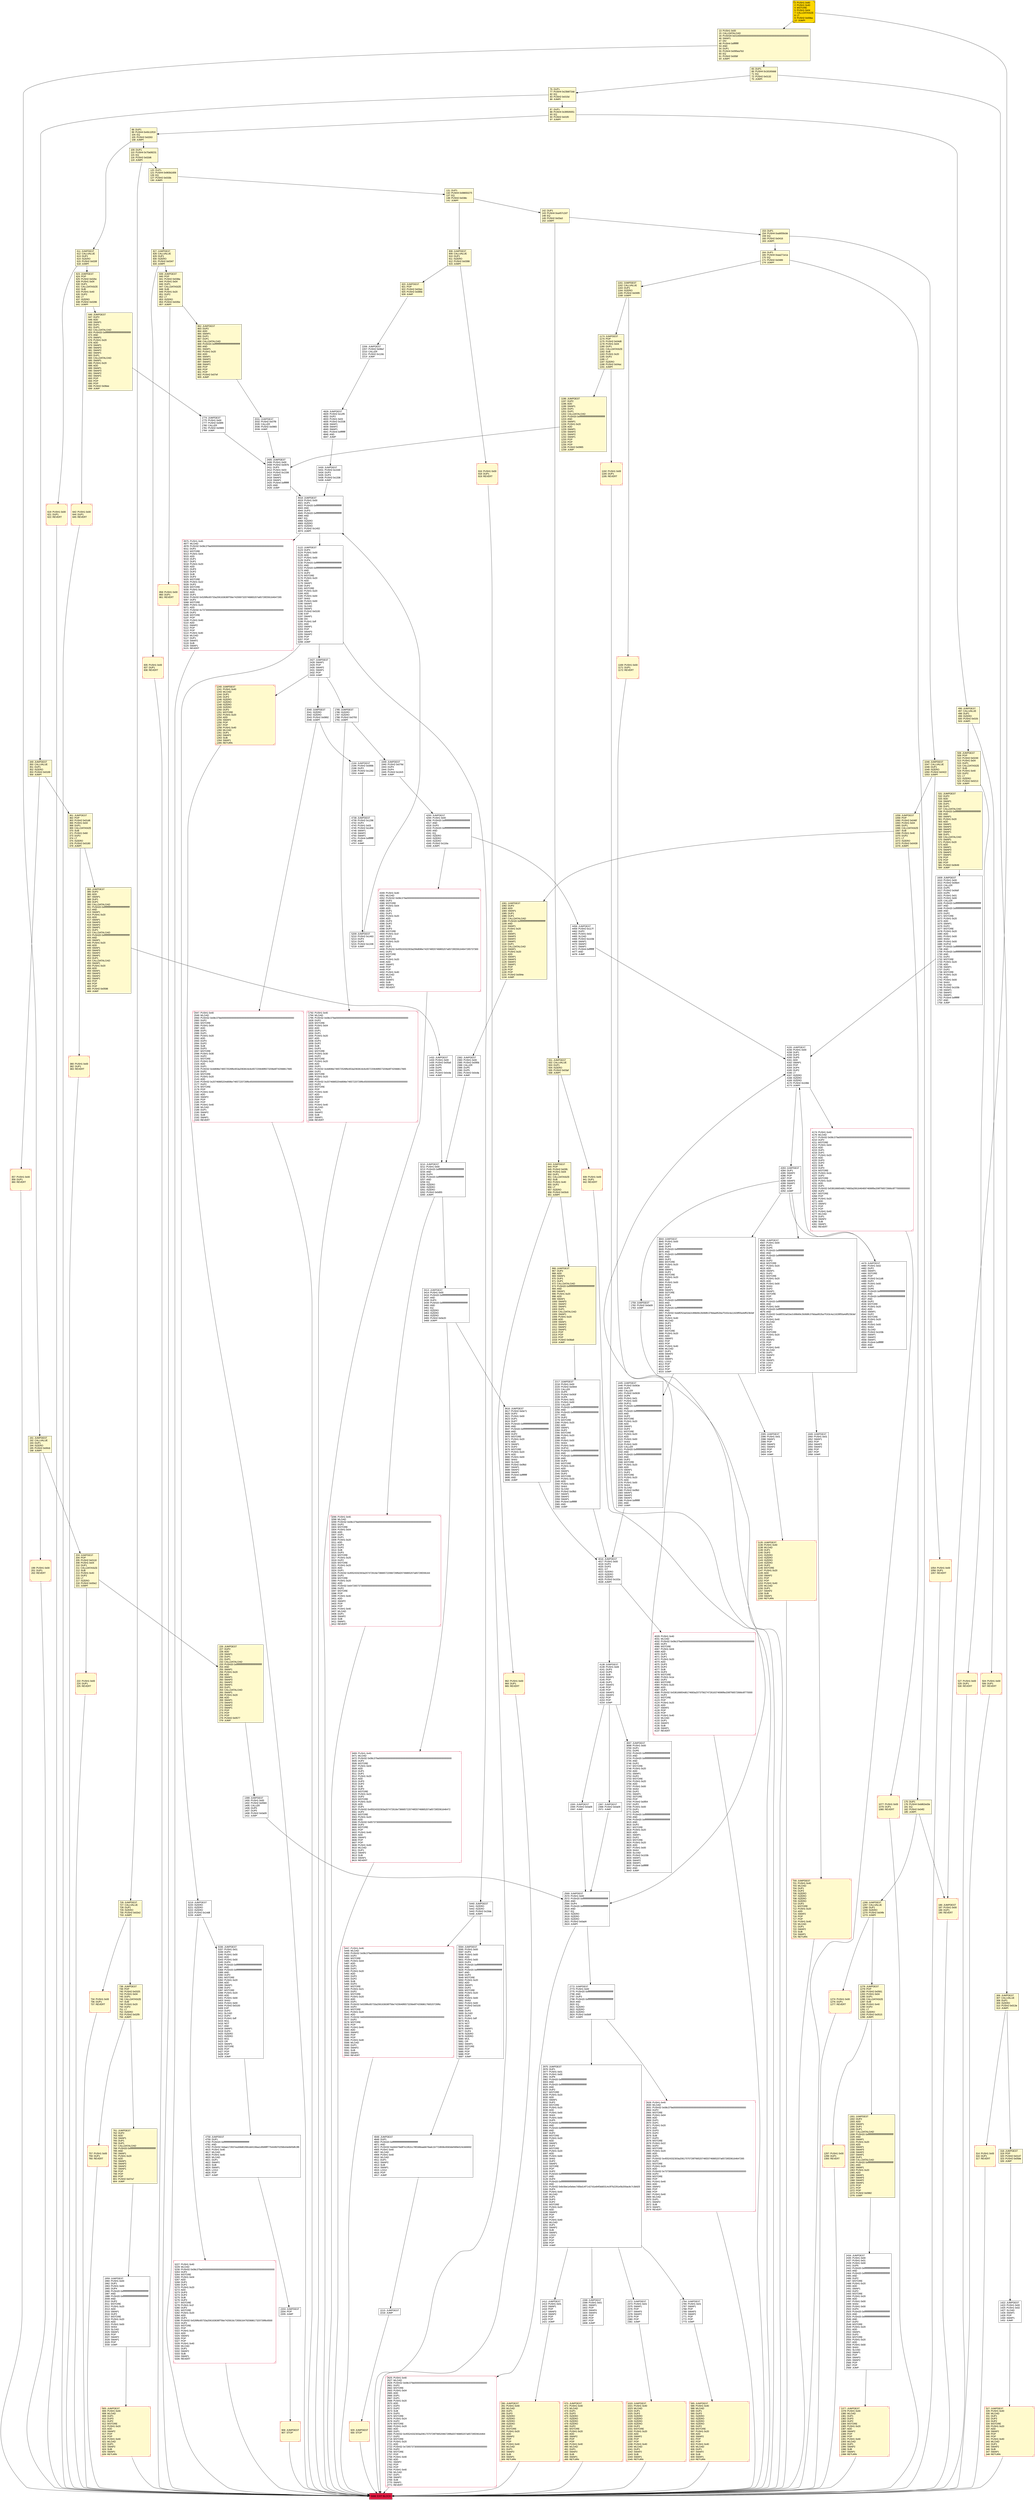 digraph G {
bgcolor=transparent rankdir=UD;
node [shape=box style=filled color=black fillcolor=white fontname=arial fontcolor=black];
1774 [label="1774: JUMPDEST\l1775: PUSH1 0x00\l1777: PUSH2 0x06f9\l1780: CALLER\l1781: PUSH2 0x0965\l1784: JUMP\l" ];
827 [label="827: JUMPDEST\l828: CALLVALUE\l829: DUP1\l830: ISZERO\l831: PUSH2 0x0347\l834: JUMPI\l" fillcolor=lemonchiffon ];
1278 [label="1278: JUMPDEST\l1279: POP\l1280: PUSH2 0x0561\l1283: PUSH1 0x04\l1285: DUP1\l1286: CALLDATASIZE\l1287: SUB\l1288: PUSH1 0x40\l1290: DUP2\l1291: LT\l1292: ISZERO\l1293: PUSH2 0x0515\l1296: JUMPI\l" fillcolor=lemonchiffon ];
1792 [label="1792: PUSH1 0x40\l1794: MLOAD\l1795: PUSH32 0x08c379a000000000000000000000000000000000000000000000000000000000\l1828: DUP2\l1829: MSTORE\l1830: PUSH1 0x04\l1832: ADD\l1833: DUP1\l1834: DUP1\l1835: PUSH1 0x20\l1837: ADD\l1838: DUP3\l1839: DUP2\l1840: SUB\l1841: DUP3\l1842: MSTORE\l1843: PUSH1 0x30\l1845: DUP2\l1846: MSTORE\l1847: PUSH1 0x20\l1849: ADD\l1850: DUP1\l1851: PUSH32 0x4d696e746572526f6c653a2063616c6c657220646f6573206e6f742068617665\l1884: DUP2\l1885: MSTORE\l1886: PUSH1 0x20\l1888: ADD\l1889: PUSH32 0x20746865204d696e74657220726f6c6500000000000000000000000000000000\l1922: DUP2\l1923: MSTORE\l1924: POP\l1925: PUSH1 0x40\l1927: ADD\l1928: SWAP2\l1929: POP\l1930: POP\l1931: PUSH1 0x40\l1933: MLOAD\l1934: DUP1\l1935: SWAP2\l1936: SUB\l1937: SWAP1\l1938: REVERT\l" shape=Msquare color=crimson ];
2434 [label="2434: JUMPDEST\l2435: PUSH1 0x00\l2437: PUSH1 0x01\l2439: PUSH1 0x00\l2441: DUP5\l2442: PUSH20 0xffffffffffffffffffffffffffffffffffffffff\l2463: AND\l2464: PUSH20 0xffffffffffffffffffffffffffffffffffffffff\l2485: AND\l2486: DUP2\l2487: MSTORE\l2488: PUSH1 0x20\l2490: ADD\l2491: SWAP1\l2492: DUP2\l2493: MSTORE\l2494: PUSH1 0x20\l2496: ADD\l2497: PUSH1 0x00\l2499: SHA3\l2500: PUSH1 0x00\l2502: DUP4\l2503: PUSH20 0xffffffffffffffffffffffffffffffffffffffff\l2524: AND\l2525: PUSH20 0xffffffffffffffffffffffffffffffffffffffff\l2546: AND\l2547: DUP2\l2548: MSTORE\l2549: PUSH1 0x20\l2551: ADD\l2552: SWAP1\l2553: DUP2\l2554: MSTORE\l2555: PUSH1 0x20\l2557: ADD\l2558: PUSH1 0x00\l2560: SHA3\l2561: SLOAD\l2562: SWAP1\l2563: POP\l2564: SWAP3\l2565: SWAP2\l2566: POP\l2567: POP\l2568: JUMP\l" ];
738 [label="738: JUMPDEST\l739: POP\l740: PUSH2 0x0325\l743: PUSH1 0x04\l745: DUP1\l746: CALLDATASIZE\l747: SUB\l748: PUSH1 0x20\l750: DUP2\l751: LT\l752: ISZERO\l753: PUSH2 0x02f9\l756: JUMPI\l" fillcolor=lemonchiffon ];
2569 [label="2569: JUMPDEST\l2570: PUSH1 0x00\l2572: PUSH20 0xffffffffffffffffffffffffffffffffffffffff\l2593: AND\l2594: DUP4\l2595: PUSH20 0xffffffffffffffffffffffffffffffffffffffff\l2616: AND\l2617: EQ\l2618: ISZERO\l2619: ISZERO\l2620: ISZERO\l2621: PUSH2 0x0ad4\l2624: JUMPI\l" ];
1192 [label="1192: PUSH1 0x00\l1194: DUP1\l1195: REVERT\l" fillcolor=lemonchiffon shape=Msquare color=crimson ];
939 [label="939: PUSH1 0x00\l941: DUP1\l942: REVERT\l" fillcolor=lemonchiffon shape=Msquare color=crimson ];
3469 [label="3469: PUSH1 0x40\l3471: MLOAD\l3472: PUSH32 0x08c379a000000000000000000000000000000000000000000000000000000000\l3505: DUP2\l3506: MSTORE\l3507: PUSH1 0x04\l3509: ADD\l3510: DUP1\l3511: DUP1\l3512: PUSH1 0x20\l3514: ADD\l3515: DUP3\l3516: DUP2\l3517: SUB\l3518: DUP3\l3519: MSTORE\l3520: PUSH1 0x23\l3522: DUP2\l3523: MSTORE\l3524: PUSH1 0x20\l3526: ADD\l3527: DUP1\l3528: PUSH32 0x45524332303a207472616e7366657220746f20746865207a65726f2061646472\l3561: DUP2\l3562: MSTORE\l3563: PUSH1 0x20\l3565: ADD\l3566: PUSH32 0x6573730000000000000000000000000000000000000000000000000000000000\l3599: DUP2\l3600: MSTORE\l3601: POP\l3602: PUSH1 0x40\l3604: ADD\l3605: SWAP2\l3606: POP\l3607: POP\l3608: PUSH1 0x40\l3610: MLOAD\l3611: DUP1\l3612: SWAP2\l3613: SUB\l3614: SWAP1\l3615: REVERT\l" shape=Msquare color=crimson ];
4479 [label="4479: JUMPDEST\l4480: PUSH1 0x02\l4482: DUP2\l4483: SWAP1\l4484: SSTORE\l4485: POP\l4486: PUSH2 0x11d6\l4489: DUP2\l4490: PUSH1 0x00\l4492: DUP1\l4493: DUP6\l4494: PUSH20 0xffffffffffffffffffffffffffffffffffffffff\l4515: AND\l4516: PUSH20 0xffffffffffffffffffffffffffffffffffffffff\l4537: AND\l4538: DUP2\l4539: MSTORE\l4540: PUSH1 0x20\l4542: ADD\l4543: SWAP1\l4544: DUP2\l4545: MSTORE\l4546: PUSH1 0x20\l4548: ADD\l4549: PUSH1 0x00\l4551: SHA3\l4552: SLOAD\l4553: PUSH2 0x103b\l4556: SWAP1\l4557: SWAP2\l4558: SWAP1\l4559: PUSH4 0xffffffff\l4564: AND\l4565: JUMP\l" ];
5430 [label="5430: JUMPDEST\l5431: PUSH2 0x1540\l5434: DUP3\l5435: DUP3\l5436: PUSH2 0x1336\l5439: JUMP\l" ];
2367 [label="2367: JUMPDEST\l2368: PUSH2 0x0a09\l2371: JUMP\l" ];
4738 [label="4738: JUMPDEST\l4739: PUSH2 0x1296\l4742: DUP2\l4743: PUSH1 0x03\l4745: PUSH2 0x1459\l4748: SWAP1\l4749: SWAP2\l4750: SWAP1\l4751: PUSH4 0xffffffff\l4756: AND\l4757: JUMP\l" ];
1593 [label="1593: JUMPDEST\l1594: PUSH2 0x0a09\l1597: JUMP\l" ];
361 [label="361: JUMPDEST\l362: POP\l363: PUSH2 0x01d6\l366: PUSH1 0x04\l368: DUP1\l369: CALLDATASIZE\l370: SUB\l371: PUSH1 0x60\l373: DUP2\l374: LT\l375: ISZERO\l376: PUSH2 0x0180\l379: JUMPI\l" fillcolor=lemonchiffon ];
153 [label="153: DUP1\l154: PUSH4 0xa9059cbb\l159: EQ\l160: PUSH2 0x0416\l163: JUMPI\l" fillcolor=lemonchiffon ];
164 [label="164: DUP1\l165: PUSH4 0xaa271e1a\l170: EQ\l171: PUSH2 0x0489\l174: JUMPI\l" fillcolor=lemonchiffon ];
3413 [label="3413: JUMPDEST\l3414: PUSH1 0x00\l3416: PUSH20 0xffffffffffffffffffffffffffffffffffffffff\l3437: AND\l3438: DUP3\l3439: PUSH20 0xffffffffffffffffffffffffffffffffffffffff\l3460: AND\l3461: EQ\l3462: ISZERO\l3463: ISZERO\l3464: ISZERO\l3465: PUSH2 0x0e20\l3468: JUMPI\l" ];
5227 [label="5227: PUSH1 0x40\l5229: MLOAD\l5230: PUSH32 0x08c379a000000000000000000000000000000000000000000000000000000000\l5263: DUP2\l5264: MSTORE\l5265: PUSH1 0x04\l5267: ADD\l5268: DUP1\l5269: DUP1\l5270: PUSH1 0x20\l5272: ADD\l5273: DUP3\l5274: DUP2\l5275: SUB\l5276: DUP3\l5277: MSTORE\l5278: PUSH1 0x1f\l5280: DUP2\l5281: MSTORE\l5282: PUSH1 0x20\l5284: ADD\l5285: DUP1\l5286: PUSH32 0x526f6c65733a206163636f756e7420616c72656164792068617320726f6c6500\l5319: DUP2\l5320: MSTORE\l5321: POP\l5322: PUSH1 0x20\l5324: ADD\l5325: SWAP2\l5326: POP\l5327: POP\l5328: PUSH1 0x40\l5330: MLOAD\l5331: DUP1\l5332: SWAP2\l5333: SUB\l5334: SWAP1\l5335: REVERT\l" shape=Msquare color=crimson ];
1445 [label="1445: JUMPDEST\l1446: PUSH2 0x063e\l1449: DUP5\l1450: CALLER\l1451: PUSH2 0x0639\l1454: DUP6\l1455: PUSH1 0x01\l1457: PUSH1 0x00\l1459: DUP11\l1460: PUSH20 0xffffffffffffffffffffffffffffffffffffffff\l1481: AND\l1482: PUSH20 0xffffffffffffffffffffffffffffffffffffffff\l1503: AND\l1504: DUP2\l1505: MSTORE\l1506: PUSH1 0x20\l1508: ADD\l1509: SWAP1\l1510: DUP2\l1511: MSTORE\l1512: PUSH1 0x20\l1514: ADD\l1515: PUSH1 0x00\l1517: SHA3\l1518: PUSH1 0x00\l1520: CALLER\l1521: PUSH20 0xffffffffffffffffffffffffffffffffffffffff\l1542: AND\l1543: PUSH20 0xffffffffffffffffffffffffffffffffffffffff\l1564: AND\l1565: DUP2\l1566: MSTORE\l1567: PUSH1 0x20\l1569: ADD\l1570: SWAP1\l1571: DUP2\l1572: MSTORE\l1573: PUSH1 0x20\l1575: ADD\l1576: PUSH1 0x00\l1578: SHA3\l1579: SLOAD\l1580: PUSH2 0x0fb0\l1583: SWAP1\l1584: SWAP2\l1585: SWAP1\l1586: PUSH4 0xffffffff\l1591: AND\l1592: JUMP\l" ];
2828 [label="2828: PUSH1 0x40\l2830: MLOAD\l2831: PUSH32 0x08c379a000000000000000000000000000000000000000000000000000000000\l2864: DUP2\l2865: MSTORE\l2866: PUSH1 0x04\l2868: ADD\l2869: DUP1\l2870: DUP1\l2871: PUSH1 0x20\l2873: ADD\l2874: DUP3\l2875: DUP2\l2876: SUB\l2877: DUP3\l2878: MSTORE\l2879: PUSH1 0x22\l2881: DUP2\l2882: MSTORE\l2883: PUSH1 0x20\l2885: ADD\l2886: DUP1\l2887: PUSH32 0x45524332303a20617070726f766520746f20746865207a65726f206164647265\l2920: DUP2\l2921: MSTORE\l2922: PUSH1 0x20\l2924: ADD\l2925: PUSH32 0x7373000000000000000000000000000000000000000000000000000000000000\l2958: DUP2\l2959: MSTORE\l2960: POP\l2961: PUSH1 0x40\l2963: ADD\l2964: SWAP2\l2965: POP\l2966: POP\l2967: PUSH1 0x40\l2969: MLOAD\l2970: DUP1\l2971: SWAP2\l2972: SUB\l2973: SWAP1\l2974: REVERT\l" shape=Msquare color=crimson ];
1046 [label="1046: JUMPDEST\l1047: CALLVALUE\l1048: DUP1\l1049: ISZERO\l1050: PUSH2 0x0422\l1053: JUMPI\l" fillcolor=lemonchiffon ];
906 [label="906: JUMPDEST\l907: STOP\l" fillcolor=lemonchiffon shape=Msquare color=crimson ];
203 [label="203: JUMPDEST\l204: POP\l205: PUSH2 0x0118\l208: PUSH1 0x04\l210: DUP1\l211: CALLDATASIZE\l212: SUB\l213: PUSH1 0x40\l215: DUP2\l216: LT\l217: ISZERO\l218: PUSH2 0x00e2\l221: JUMPI\l" fillcolor=lemonchiffon ];
642 [label="642: PUSH1 0x00\l644: DUP1\l645: REVERT\l" fillcolor=lemonchiffon shape=Msquare color=crimson ];
280 [label="280: JUMPDEST\l281: PUSH1 0x40\l283: MLOAD\l284: DUP1\l285: DUP3\l286: ISZERO\l287: ISZERO\l288: ISZERO\l289: ISZERO\l290: DUP2\l291: MSTORE\l292: PUSH1 0x20\l294: ADD\l295: SWAP2\l296: POP\l297: POP\l298: PUSH1 0x40\l300: MLOAD\l301: DUP1\l302: SWAP2\l303: SUB\l304: SWAP1\l305: RETURN\l" fillcolor=lemonchiffon shape=Msquare color=crimson ];
2040 [label="2040: JUMPDEST\l2041: ISZERO\l2042: ISZERO\l2043: PUSH2 0x0892\l2046: JUMPI\l" ];
13 [label="13: PUSH1 0x00\l15: CALLDATALOAD\l16: PUSH29 0x0100000000000000000000000000000000000000000000000000000000\l46: SWAP1\l47: DIV\l48: PUSH4 0xffffffff\l53: AND\l54: DUP1\l55: PUSH4 0x095ea7b3\l60: EQ\l61: PUSH2 0x00bf\l64: JUMPI\l" fillcolor=lemonchiffon ];
1173 [label="1173: JUMPDEST\l1174: POP\l1175: PUSH2 0x04d8\l1178: PUSH1 0x04\l1180: DUP1\l1181: CALLDATASIZE\l1182: SUB\l1183: PUSH1 0x20\l1185: DUP2\l1186: LT\l1187: ISZERO\l1188: PUSH2 0x04ac\l1191: JUMPI\l" fillcolor=lemonchiffon ];
4566 [label="4566: JUMPDEST\l4567: PUSH1 0x00\l4569: DUP1\l4570: DUP5\l4571: PUSH20 0xffffffffffffffffffffffffffffffffffffffff\l4592: AND\l4593: PUSH20 0xffffffffffffffffffffffffffffffffffffffff\l4614: AND\l4615: DUP2\l4616: MSTORE\l4617: PUSH1 0x20\l4619: ADD\l4620: SWAP1\l4621: DUP2\l4622: MSTORE\l4623: PUSH1 0x20\l4625: ADD\l4626: PUSH1 0x00\l4628: SHA3\l4629: DUP2\l4630: SWAP1\l4631: SSTORE\l4632: POP\l4633: DUP2\l4634: PUSH20 0xffffffffffffffffffffffffffffffffffffffff\l4655: AND\l4656: PUSH1 0x00\l4658: PUSH20 0xffffffffffffffffffffffffffffffffffffffff\l4679: AND\l4680: PUSH32 0xddf252ad1be2c89b69c2b068fc378daa952ba7f163c4a11628f55a4df523b3ef\l4713: DUP4\l4714: PUSH1 0x40\l4716: MLOAD\l4717: DUP1\l4718: DUP3\l4719: DUP2\l4720: MSTORE\l4721: PUSH1 0x20\l4723: ADD\l4724: SWAP2\l4725: POP\l4726: POP\l4727: PUSH1 0x40\l4729: MLOAD\l4730: DUP1\l4731: SWAP2\l4732: SUB\l4733: SWAP1\l4734: LOG3\l4735: POP\l4736: POP\l4737: JUMP\l" ];
2206 [label="2206: JUMPDEST\l2207: PUSH2 0x08a7\l2210: CALLER\l2211: PUSH2 0x12dc\l2214: JUMP\l" ];
1412 [label="1412: JUMPDEST\l1413: PUSH1 0x01\l1415: SWAP1\l1416: POP\l1417: SWAP3\l1418: SWAP2\l1419: POP\l1420: POP\l1421: JUMP\l" ];
226 [label="226: JUMPDEST\l227: DUP2\l228: ADD\l229: SWAP1\l230: DUP1\l231: DUP1\l232: CALLDATALOAD\l233: PUSH20 0xffffffffffffffffffffffffffffffffffffffff\l254: AND\l255: SWAP1\l256: PUSH1 0x20\l258: ADD\l259: SWAP1\l260: SWAP3\l261: SWAP2\l262: SWAP1\l263: DUP1\l264: CALLDATALOAD\l265: SWAP1\l266: PUSH1 0x20\l268: ADD\l269: SWAP1\l270: SWAP3\l271: SWAP2\l272: SWAP1\l273: POP\l274: POP\l275: POP\l276: PUSH2 0x0577\l279: JUMP\l" fillcolor=lemonchiffon ];
1169 [label="1169: PUSH1 0x00\l1171: DUP1\l1172: REVERT\l" fillcolor=lemonchiffon shape=Msquare color=crimson ];
611 [label="611: JUMPDEST\l612: CALLVALUE\l613: DUP1\l614: ISZERO\l615: PUSH2 0x026f\l618: JUMPI\l" fillcolor=lemonchiffon ];
1959 [label="1959: JUMPDEST\l1960: PUSH1 0x00\l1962: DUP1\l1963: PUSH1 0x00\l1965: DUP4\l1966: PUSH20 0xffffffffffffffffffffffffffffffffffffffff\l1987: AND\l1988: PUSH20 0xffffffffffffffffffffffffffffffffffffffff\l2009: AND\l2010: DUP2\l2011: MSTORE\l2012: PUSH1 0x20\l2014: ADD\l2015: SWAP1\l2016: DUP2\l2017: MSTORE\l2018: PUSH1 0x20\l2020: ADD\l2021: PUSH1 0x00\l2023: SHA3\l2024: SLOAD\l2025: SWAP1\l2026: POP\l2027: SWAP2\l2028: SWAP1\l2029: POP\l2030: JUMP\l" ];
916 [label="916: PUSH1 0x00\l918: DUP1\l919: REVERT\l" fillcolor=lemonchiffon shape=Msquare color=crimson ];
929 [label="929: JUMPDEST\l930: STOP\l" fillcolor=lemonchiffon shape=Msquare color=crimson ];
1949 [label="1949: JUMPDEST\l1950: PUSH1 0x01\l1952: SWAP1\l1953: POP\l1954: SWAP3\l1955: SWAP2\l1956: POP\l1957: POP\l1958: JUMP\l" ];
966 [label="966: JUMPDEST\l967: DUP2\l968: ADD\l969: SWAP1\l970: DUP1\l971: DUP1\l972: CALLDATALOAD\l973: PUSH20 0xffffffffffffffffffffffffffffffffffffffff\l994: AND\l995: SWAP1\l996: PUSH1 0x20\l998: ADD\l999: SWAP1\l1000: SWAP3\l1001: SWAP2\l1002: SWAP1\l1003: DUP1\l1004: CALLDATALOAD\l1005: SWAP1\l1006: PUSH1 0x20\l1008: ADD\l1009: SWAP1\l1010: SWAP3\l1011: SWAP2\l1012: SWAP1\l1013: POP\l1014: POP\l1015: POP\l1016: PUSH2 0x08a9\l1019: JUMP\l" fillcolor=lemonchiffon ];
191 [label="191: JUMPDEST\l192: CALLVALUE\l193: DUP1\l194: ISZERO\l195: PUSH2 0x00cb\l198: JUMPI\l" fillcolor=lemonchiffon ];
98 [label="98: DUP1\l99: PUSH4 0x40c10f19\l104: EQ\l105: PUSH2 0x0263\l108: JUMPI\l" fillcolor=lemonchiffon ];
5688 [label="5688: EXIT BLOCK\l" fillcolor=crimson ];
1598 [label="1598: JUMPDEST\l1599: PUSH1 0x01\l1601: SWAP1\l1602: POP\l1603: SWAP4\l1604: SWAP3\l1605: POP\l1606: POP\l1607: POP\l1608: JUMP\l" ];
5336 [label="5336: JUMPDEST\l5337: PUSH1 0x01\l5339: DUP3\l5340: PUSH1 0x00\l5342: ADD\l5343: PUSH1 0x00\l5345: DUP4\l5346: PUSH20 0xffffffffffffffffffffffffffffffffffffffff\l5367: AND\l5368: PUSH20 0xffffffffffffffffffffffffffffffffffffffff\l5389: AND\l5390: DUP2\l5391: MSTORE\l5392: PUSH1 0x20\l5394: ADD\l5395: SWAP1\l5396: DUP2\l5397: MSTORE\l5398: PUSH1 0x20\l5400: ADD\l5401: PUSH1 0x00\l5403: SHA3\l5404: PUSH1 0x00\l5406: PUSH2 0x0100\l5409: EXP\l5410: DUP2\l5411: SLOAD\l5412: DUP2\l5413: PUSH1 0xff\l5415: MUL\l5416: NOT\l5417: AND\l5418: SWAP1\l5419: DUP4\l5420: ISZERO\l5421: ISZERO\l5422: MUL\l5423: OR\l5424: SWAP1\l5425: SSTORE\l5426: POP\l5427: POP\l5428: POP\l5429: JUMP\l" ];
2405 [label="2405: JUMPDEST\l2406: PUSH1 0x00\l2408: PUSH2 0x097b\l2411: DUP3\l2412: PUSH1 0x03\l2414: PUSH2 0x1336\l2417: SWAP1\l2418: SWAP2\l2419: SWAP1\l2420: PUSH4 0xffffffff\l2425: AND\l2426: JUMP\l" ];
2217 [label="2217: JUMPDEST\l2218: PUSH1 0x00\l2220: PUSH2 0x0944\l2223: CALLER\l2224: DUP5\l2225: PUSH2 0x093f\l2228: DUP6\l2229: PUSH1 0x01\l2231: PUSH1 0x00\l2233: CALLER\l2234: PUSH20 0xffffffffffffffffffffffffffffffffffffffff\l2255: AND\l2256: PUSH20 0xffffffffffffffffffffffffffffffffffffffff\l2277: AND\l2278: DUP2\l2279: MSTORE\l2280: PUSH1 0x20\l2282: ADD\l2283: SWAP1\l2284: DUP2\l2285: MSTORE\l2286: PUSH1 0x20\l2288: ADD\l2289: PUSH1 0x00\l2291: SHA3\l2292: PUSH1 0x00\l2294: DUP10\l2295: PUSH20 0xffffffffffffffffffffffffffffffffffffffff\l2316: AND\l2317: PUSH20 0xffffffffffffffffffffffffffffffffffffffff\l2338: AND\l2339: DUP2\l2340: MSTORE\l2341: PUSH1 0x20\l2343: ADD\l2344: SWAP1\l2345: DUP2\l2346: MSTORE\l2347: PUSH1 0x20\l2349: ADD\l2350: PUSH1 0x00\l2352: SHA3\l2353: SLOAD\l2354: PUSH2 0x0fb0\l2357: SWAP1\l2358: SWAP2\l2359: SWAP1\l2360: PUSH4 0xffffffff\l2365: AND\l2366: JUMP\l" ];
761 [label="761: JUMPDEST\l762: DUP2\l763: ADD\l764: SWAP1\l765: DUP1\l766: DUP1\l767: CALLDATALOAD\l768: PUSH20 0xffffffffffffffffffffffffffffffffffffffff\l789: AND\l790: SWAP1\l791: PUSH1 0x20\l793: ADD\l794: SWAP1\l795: SWAP3\l796: SWAP2\l797: SWAP1\l798: POP\l799: POP\l800: POP\l801: PUSH2 0x07a7\l804: JUMP\l" fillcolor=lemonchiffon ];
1422 [label="1422: JUMPDEST\l1423: PUSH1 0x00\l1425: PUSH1 0x02\l1427: SLOAD\l1428: SWAP1\l1429: POP\l1430: SWAP1\l1431: JUMP\l" ];
943 [label="943: JUMPDEST\l944: POP\l945: PUSH2 0x03fc\l948: PUSH1 0x04\l950: DUP1\l951: CALLDATASIZE\l952: SUB\l953: PUSH1 0x40\l955: DUP2\l956: LT\l957: ISZERO\l958: PUSH2 0x03c6\l961: JUMPI\l" fillcolor=lemonchiffon ];
931 [label="931: JUMPDEST\l932: CALLVALUE\l933: DUP1\l934: ISZERO\l935: PUSH2 0x03af\l938: JUMPI\l" fillcolor=lemonchiffon ];
839 [label="839: JUMPDEST\l840: POP\l841: PUSH2 0x038a\l844: PUSH1 0x04\l846: DUP1\l847: CALLDATASIZE\l848: SUB\l849: PUSH1 0x20\l851: DUP2\l852: LT\l853: ISZERO\l854: PUSH2 0x035e\l857: JUMPI\l" fillcolor=lemonchiffon ];
1301 [label="1301: JUMPDEST\l1302: DUP2\l1303: ADD\l1304: SWAP1\l1305: DUP1\l1306: DUP1\l1307: CALLDATALOAD\l1308: PUSH20 0xffffffffffffffffffffffffffffffffffffffff\l1329: AND\l1330: SWAP1\l1331: PUSH1 0x20\l1333: ADD\l1334: SWAP1\l1335: SWAP3\l1336: SWAP2\l1337: SWAP1\l1338: DUP1\l1339: CALLDATALOAD\l1340: PUSH20 0xffffffffffffffffffffffffffffffffffffffff\l1361: AND\l1362: SWAP1\l1363: PUSH1 0x20\l1365: ADD\l1366: SWAP1\l1367: SWAP3\l1368: SWAP2\l1369: SWAP1\l1370: POP\l1371: POP\l1372: POP\l1373: PUSH2 0x0982\l1376: JUMP\l" fillcolor=lemonchiffon ];
1764 [label="1764: JUMPDEST\l1765: PUSH1 0x01\l1767: SWAP1\l1768: POP\l1769: SWAP3\l1770: SWAP2\l1771: POP\l1772: POP\l1773: JUMP\l" ];
65 [label="65: DUP1\l66: PUSH4 0x18160ddd\l71: EQ\l72: PUSH2 0x0132\l75: JUMPI\l" fillcolor=lemonchiffon ];
1135 [label="1135: JUMPDEST\l1136: PUSH1 0x40\l1138: MLOAD\l1139: DUP1\l1140: DUP3\l1141: ISZERO\l1142: ISZERO\l1143: ISZERO\l1144: ISZERO\l1145: DUP2\l1146: MSTORE\l1147: PUSH1 0x20\l1149: ADD\l1150: SWAP2\l1151: POP\l1152: POP\l1153: PUSH1 0x40\l1155: MLOAD\l1156: DUP1\l1157: SWAP2\l1158: SUB\l1159: SWAP1\l1160: RETURN\l" fillcolor=lemonchiffon shape=Msquare color=crimson ];
757 [label="757: PUSH1 0x00\l759: DUP1\l760: REVERT\l" fillcolor=lemonchiffon shape=Msquare color=crimson ];
504 [label="504: PUSH1 0x00\l506: DUP1\l507: REVERT\l" fillcolor=lemonchiffon shape=Msquare color=crimson ];
3210 [label="3210: JUMPDEST\l3211: PUSH1 0x00\l3213: PUSH20 0xffffffffffffffffffffffffffffffffffffffff\l3234: AND\l3235: DUP4\l3236: PUSH20 0xffffffffffffffffffffffffffffffffffffffff\l3257: AND\l3258: EQ\l3259: ISZERO\l3260: ISZERO\l3261: ISZERO\l3262: PUSH2 0x0d55\l3265: JUMPI\l" ];
4828 [label="4828: JUMPDEST\l4829: PUSH2 0x12f0\l4832: DUP2\l4833: PUSH1 0x03\l4835: PUSH2 0x1536\l4838: SWAP1\l4839: SWAP2\l4840: SWAP1\l4841: PUSH4 0xffffffff\l4846: AND\l4847: JUMP\l" ];
1274 [label="1274: PUSH1 0x00\l1276: DUP1\l1277: REVERT\l" fillcolor=lemonchiffon shape=Msquare color=crimson ];
4016 [label="4016: JUMPDEST\l4017: PUSH1 0x00\l4019: DUP3\l4020: DUP3\l4021: GT\l4022: ISZERO\l4023: ISZERO\l4024: ISZERO\l4025: PUSH2 0x102a\l4028: JUMPI\l" ];
962 [label="962: PUSH1 0x00\l964: DUP1\l965: REVERT\l" fillcolor=lemonchiffon shape=Msquare color=crimson ];
4174 [label="4174: PUSH1 0x40\l4176: MLOAD\l4177: PUSH32 0x08c379a000000000000000000000000000000000000000000000000000000000\l4210: DUP2\l4211: MSTORE\l4212: PUSH1 0x04\l4214: ADD\l4215: DUP1\l4216: DUP1\l4217: PUSH1 0x20\l4219: ADD\l4220: DUP3\l4221: DUP2\l4222: SUB\l4223: DUP3\l4224: MSTORE\l4225: PUSH1 0x1b\l4227: DUP2\l4228: MSTORE\l4229: PUSH1 0x20\l4231: ADD\l4232: DUP1\l4233: PUSH32 0x536166654d6174683a206164646974696f6e206f766572666c6f770000000000\l4266: DUP2\l4267: MSTORE\l4268: POP\l4269: PUSH1 0x20\l4271: ADD\l4272: SWAP2\l4273: POP\l4274: POP\l4275: PUSH1 0x40\l4277: MLOAD\l4278: DUP1\l4279: SWAP2\l4280: SUB\l4281: SWAP1\l4282: REVERT\l" shape=Msquare color=crimson ];
199 [label="199: PUSH1 0x00\l201: DUP1\l202: REVERT\l" fillcolor=lemonchiffon shape=Msquare color=crimson ];
4458 [label="4458: JUMPDEST\l4459: PUSH2 0x117f\l4462: DUP2\l4463: PUSH1 0x02\l4465: SLOAD\l4466: PUSH2 0x103b\l4469: SWAP1\l4470: SWAP2\l4471: SWAP1\l4472: PUSH4 0xffffffff\l4477: AND\l4478: JUMP\l" ];
1785 [label="1785: JUMPDEST\l1786: ISZERO\l1787: ISZERO\l1788: PUSH2 0x0793\l1791: JUMPI\l" ];
4918 [label="4918: JUMPDEST\l4919: PUSH1 0x00\l4921: DUP1\l4922: PUSH20 0xffffffffffffffffffffffffffffffffffffffff\l4943: AND\l4944: DUP3\l4945: PUSH20 0xffffffffffffffffffffffffffffffffffffffff\l4966: AND\l4967: EQ\l4968: ISZERO\l4969: ISZERO\l4970: ISZERO\l4971: PUSH2 0x1402\l4974: JUMPI\l" ];
585 [label="585: JUMPDEST\l586: PUSH1 0x40\l588: MLOAD\l589: DUP1\l590: DUP3\l591: ISZERO\l592: ISZERO\l593: ISZERO\l594: ISZERO\l595: DUP2\l596: MSTORE\l597: PUSH1 0x20\l599: ADD\l600: SWAP2\l601: POP\l602: POP\l603: PUSH1 0x40\l605: MLOAD\l606: DUP1\l607: SWAP2\l608: SUB\l609: SWAP1\l610: RETURN\l" fillcolor=lemonchiffon shape=Msquare color=crimson ];
4848 [label="4848: JUMPDEST\l4849: DUP1\l4850: PUSH20 0xffffffffffffffffffffffffffffffffffffffff\l4871: AND\l4872: PUSH32 0xe94479a9f7e1952cc78f2d6baab678adc1b772d936c6583def489e524cb66692\l4905: PUSH1 0x40\l4907: MLOAD\l4908: PUSH1 0x40\l4910: MLOAD\l4911: DUP1\l4912: SWAP2\l4913: SUB\l4914: SWAP1\l4915: LOG2\l4916: POP\l4917: JUMP\l" ];
87 [label="87: DUP1\l88: PUSH4 0x39509351\l93: EQ\l94: PUSH2 0x01f0\l97: JUMPI\l" fillcolor=lemonchiffon ];
1432 [label="1432: JUMPDEST\l1433: PUSH1 0x00\l1435: PUSH2 0x05a5\l1438: DUP5\l1439: DUP5\l1440: DUP5\l1441: PUSH2 0x0c8a\l1444: JUMP\l" ];
920 [label="920: JUMPDEST\l921: POP\l922: PUSH2 0x03a1\l925: PUSH2 0x089e\l928: JUMP\l" fillcolor=lemonchiffon ];
4138 [label="4138: JUMPDEST\l4139: PUSH1 0x00\l4141: DUP3\l4142: DUP5\l4143: SUB\l4144: SWAP1\l4145: POP\l4146: DUP1\l4147: SWAP2\l4148: POP\l4149: POP\l4150: SWAP3\l4151: SWAP2\l4152: POP\l4153: POP\l4154: JUMP\l" ];
5219 [label="5219: JUMPDEST\l5220: ISZERO\l5221: ISZERO\l5222: ISZERO\l5223: PUSH2 0x14d8\l5226: JUMPI\l" ];
3266 [label="3266: PUSH1 0x40\l3268: MLOAD\l3269: PUSH32 0x08c379a000000000000000000000000000000000000000000000000000000000\l3302: DUP2\l3303: MSTORE\l3304: PUSH1 0x04\l3306: ADD\l3307: DUP1\l3308: DUP1\l3309: PUSH1 0x20\l3311: ADD\l3312: DUP3\l3313: DUP2\l3314: SUB\l3315: DUP3\l3316: MSTORE\l3317: PUSH1 0x25\l3319: DUP2\l3320: MSTORE\l3321: PUSH1 0x20\l3323: ADD\l3324: DUP1\l3325: PUSH32 0x45524332303a207472616e736665722066726f6d20746865207a65726f206164\l3358: DUP2\l3359: MSTORE\l3360: PUSH1 0x20\l3362: ADD\l3363: PUSH32 0x6472657373000000000000000000000000000000000000000000000000000000\l3396: DUP2\l3397: MSTORE\l3398: POP\l3399: PUSH1 0x40\l3401: ADD\l3402: SWAP2\l3403: POP\l3404: POP\l3405: PUSH1 0x40\l3407: MLOAD\l3408: DUP1\l3409: SWAP2\l3410: SUB\l3411: SWAP1\l3412: REVERT\l" shape=Msquare color=crimson ];
4349 [label="4349: PUSH1 0x40\l4351: MLOAD\l4352: PUSH32 0x08c379a000000000000000000000000000000000000000000000000000000000\l4385: DUP2\l4386: MSTORE\l4387: PUSH1 0x04\l4389: ADD\l4390: DUP1\l4391: DUP1\l4392: PUSH1 0x20\l4394: ADD\l4395: DUP3\l4396: DUP2\l4397: SUB\l4398: DUP3\l4399: MSTORE\l4400: PUSH1 0x1f\l4402: DUP2\l4403: MSTORE\l4404: PUSH1 0x20\l4406: ADD\l4407: DUP1\l4408: PUSH32 0x45524332303a206d696e7420746f20746865207a65726f206164647265737300\l4441: DUP2\l4442: MSTORE\l4443: POP\l4444: PUSH1 0x20\l4446: ADD\l4447: SWAP2\l4448: POP\l4449: POP\l4450: PUSH1 0x40\l4452: MLOAD\l4453: DUP1\l4454: SWAP2\l4455: SUB\l4456: SWAP1\l4457: REVERT\l" shape=Msquare color=crimson ];
222 [label="222: PUSH1 0x00\l224: DUP1\l225: REVERT\l" fillcolor=lemonchiffon shape=Msquare color=crimson ];
734 [label="734: PUSH1 0x00\l736: DUP1\l737: REVERT\l" fillcolor=lemonchiffon shape=Msquare color=crimson ];
700 [label="700: JUMPDEST\l701: PUSH1 0x40\l703: MLOAD\l704: DUP1\l705: DUP3\l706: ISZERO\l707: ISZERO\l708: ISZERO\l709: ISZERO\l710: DUP2\l711: MSTORE\l712: PUSH1 0x20\l714: ADD\l715: SWAP2\l716: POP\l717: POP\l718: PUSH1 0x40\l720: MLOAD\l721: DUP1\l722: SWAP2\l723: SUB\l724: SWAP1\l725: RETURN\l" fillcolor=lemonchiffon shape=Msquare color=crimson ];
1196 [label="1196: JUMPDEST\l1197: DUP2\l1198: ADD\l1199: SWAP1\l1200: DUP1\l1201: DUP1\l1202: CALLDATALOAD\l1203: PUSH20 0xffffffffffffffffffffffffffffffffffffffff\l1224: AND\l1225: SWAP1\l1226: PUSH1 0x20\l1228: ADD\l1229: SWAP1\l1230: SWAP3\l1231: SWAP2\l1232: SWAP1\l1233: POP\l1234: POP\l1235: POP\l1236: PUSH2 0x0965\l1239: JUMP\l" fillcolor=lemonchiffon ];
496 [label="496: JUMPDEST\l497: CALLVALUE\l498: DUP1\l499: ISZERO\l500: PUSH2 0x01fc\l503: JUMPI\l" fillcolor=lemonchiffon ];
2031 [label="2031: JUMPDEST\l2032: PUSH2 0x07f8\l2035: CALLER\l2036: PUSH2 0x0965\l2039: JUMP\l" ];
5209 [label="5209: JUMPDEST\l5210: PUSH2 0x1463\l5213: DUP3\l5214: DUP3\l5215: PUSH2 0x1336\l5218: JUMP\l" ];
3697 [label="3697: JUMPDEST\l3698: PUSH1 0x00\l3700: DUP1\l3701: DUP6\l3702: PUSH20 0xffffffffffffffffffffffffffffffffffffffff\l3723: AND\l3724: PUSH20 0xffffffffffffffffffffffffffffffffffffffff\l3745: AND\l3746: DUP2\l3747: MSTORE\l3748: PUSH1 0x20\l3750: ADD\l3751: SWAP1\l3752: DUP2\l3753: MSTORE\l3754: PUSH1 0x20\l3756: ADD\l3757: PUSH1 0x00\l3759: SHA3\l3760: DUP2\l3761: SWAP1\l3762: SSTORE\l3763: POP\l3764: PUSH2 0x0f04\l3767: DUP2\l3768: PUSH1 0x00\l3770: DUP1\l3771: DUP6\l3772: PUSH20 0xffffffffffffffffffffffffffffffffffffffff\l3793: AND\l3794: PUSH20 0xffffffffffffffffffffffffffffffffffffffff\l3815: AND\l3816: DUP2\l3817: MSTORE\l3818: PUSH1 0x20\l3820: ADD\l3821: SWAP1\l3822: DUP2\l3823: MSTORE\l3824: PUSH1 0x20\l3826: ADD\l3827: PUSH1 0x00\l3829: SHA3\l3830: SLOAD\l3831: PUSH2 0x103b\l3834: SWAP1\l3835: SWAP2\l3836: SWAP1\l3837: PUSH4 0xffffffff\l3842: AND\l3843: JUMP\l" ];
623 [label="623: JUMPDEST\l624: POP\l625: PUSH2 0x02bc\l628: PUSH1 0x04\l630: DUP1\l631: CALLDATASIZE\l632: SUB\l633: PUSH1 0x40\l635: DUP2\l636: LT\l637: ISZERO\l638: PUSH2 0x0286\l641: JUMPI\l" fillcolor=lemonchiffon ];
1058 [label="1058: JUMPDEST\l1059: POP\l1060: PUSH2 0x046f\l1063: PUSH1 0x04\l1065: DUP1\l1066: CALLDATASIZE\l1067: SUB\l1068: PUSH1 0x40\l1070: DUP2\l1071: LT\l1072: ISZERO\l1073: PUSH2 0x0439\l1076: JUMPI\l" fillcolor=lemonchiffon ];
2194 [label="2194: JUMPDEST\l2195: PUSH2 0x089b\l2198: DUP2\l2199: PUSH2 0x1282\l2202: JUMP\l" ];
2215 [label="2215: JUMPDEST\l2216: JUMP\l" ];
1399 [label="1399: JUMPDEST\l1400: PUSH1 0x00\l1402: PUSH2 0x0584\l1405: CALLER\l1406: DUP5\l1407: DUP5\l1408: PUSH2 0x0a09\l1411: JUMP\l" ];
1077 [label="1077: PUSH1 0x00\l1079: DUP1\l1080: REVERT\l" fillcolor=lemonchiffon shape=Msquare color=crimson ];
805 [label="805: JUMPDEST\l806: PUSH1 0x40\l808: MLOAD\l809: DUP1\l810: DUP3\l811: DUP2\l812: MSTORE\l813: PUSH1 0x20\l815: ADD\l816: SWAP2\l817: POP\l818: POP\l819: PUSH1 0x40\l821: MLOAD\l822: DUP1\l823: SWAP2\l824: SUB\l825: SWAP1\l826: RETURN\l" fillcolor=lemonchiffon shape=Msquare color=crimson ];
862 [label="862: JUMPDEST\l863: DUP2\l864: ADD\l865: SWAP1\l866: DUP1\l867: DUP1\l868: CALLDATALOAD\l869: PUSH20 0xffffffffffffffffffffffffffffffffffffffff\l890: AND\l891: SWAP1\l892: PUSH1 0x20\l894: ADD\l895: SWAP1\l896: SWAP3\l897: SWAP2\l898: SWAP1\l899: POP\l900: POP\l901: POP\l902: PUSH2 0x07ef\l905: JUMP\l" fillcolor=lemonchiffon ];
5122 [label="5122: JUMPDEST\l5123: DUP3\l5124: PUSH1 0x00\l5126: ADD\l5127: PUSH1 0x00\l5129: DUP4\l5130: PUSH20 0xffffffffffffffffffffffffffffffffffffffff\l5151: AND\l5152: PUSH20 0xffffffffffffffffffffffffffffffffffffffff\l5173: AND\l5174: DUP2\l5175: MSTORE\l5176: PUSH1 0x20\l5178: ADD\l5179: SWAP1\l5180: DUP2\l5181: MSTORE\l5182: PUSH1 0x20\l5184: ADD\l5185: PUSH1 0x00\l5187: SHA3\l5188: PUSH1 0x00\l5190: SWAP1\l5191: SLOAD\l5192: SWAP1\l5193: PUSH2 0x0100\l5196: EXP\l5197: SWAP1\l5198: DIV\l5199: PUSH1 0xff\l5201: AND\l5202: SWAP1\l5203: POP\l5204: SWAP3\l5205: SWAP2\l5206: POP\l5207: POP\l5208: JUMP\l" ];
314 [label="314: PUSH1 0x00\l316: DUP1\l317: REVERT\l" fillcolor=lemonchiffon shape=Msquare color=crimson ];
120 [label="120: DUP1\l121: PUSH4 0x983b2d56\l126: EQ\l127: PUSH2 0x033b\l130: JUMPI\l" fillcolor=lemonchiffon ];
1266 [label="1266: JUMPDEST\l1267: CALLVALUE\l1268: DUP1\l1269: ISZERO\l1270: PUSH2 0x04fe\l1273: JUMPI\l" fillcolor=lemonchiffon ];
4155 [label="4155: JUMPDEST\l4156: PUSH1 0x00\l4158: DUP1\l4159: DUP3\l4160: DUP5\l4161: ADD\l4162: SWAP1\l4163: POP\l4164: DUP4\l4165: DUP2\l4166: LT\l4167: ISZERO\l4168: ISZERO\l4169: ISZERO\l4170: PUSH2 0x10bb\l4173: JUMPI\l" ];
1161 [label="1161: JUMPDEST\l1162: CALLVALUE\l1163: DUP1\l1164: ISZERO\l1165: PUSH2 0x0495\l1168: JUMPI\l" fillcolor=lemonchiffon ];
318 [label="318: JUMPDEST\l319: POP\l320: PUSH2 0x0147\l323: PUSH2 0x058e\l326: JUMP\l" fillcolor=lemonchiffon ];
2625 [label="2625: PUSH1 0x40\l2627: MLOAD\l2628: PUSH32 0x08c379a000000000000000000000000000000000000000000000000000000000\l2661: DUP2\l2662: MSTORE\l2663: PUSH1 0x04\l2665: ADD\l2666: DUP1\l2667: DUP1\l2668: PUSH1 0x20\l2670: ADD\l2671: DUP3\l2672: DUP2\l2673: SUB\l2674: DUP3\l2675: MSTORE\l2676: PUSH1 0x24\l2678: DUP2\l2679: MSTORE\l2680: PUSH1 0x20\l2682: ADD\l2683: DUP1\l2684: PUSH32 0x45524332303a20617070726f76652066726f6d20746865207a65726f20616464\l2717: DUP2\l2718: MSTORE\l2719: PUSH1 0x20\l2721: ADD\l2722: PUSH32 0x7265737300000000000000000000000000000000000000000000000000000000\l2755: DUP2\l2756: MSTORE\l2757: POP\l2758: PUSH1 0x40\l2760: ADD\l2761: SWAP2\l2762: POP\l2763: POP\l2764: PUSH1 0x40\l2766: MLOAD\l2767: DUP1\l2768: SWAP2\l2769: SUB\l2770: SWAP1\l2771: REVERT\l" shape=Msquare color=crimson ];
0 [label="0: PUSH1 0x80\l2: PUSH1 0x40\l4: MSTORE\l5: PUSH1 0x04\l7: CALLDATASIZE\l8: LT\l9: PUSH2 0x00ba\l12: JUMPI\l" fillcolor=lemonchiffon shape=Msquare fillcolor=gold ];
527 [label="527: PUSH1 0x00\l529: DUP1\l530: REVERT\l" fillcolor=lemonchiffon shape=Msquare color=crimson ];
1297 [label="1297: PUSH1 0x00\l1299: DUP1\l1300: REVERT\l" fillcolor=lemonchiffon shape=Msquare color=crimson ];
306 [label="306: JUMPDEST\l307: CALLVALUE\l308: DUP1\l309: ISZERO\l310: PUSH2 0x013e\l313: JUMPI\l" fillcolor=lemonchiffon ];
1609 [label="1609: JUMPDEST\l1610: PUSH1 0x00\l1612: PUSH2 0x06e4\l1615: CALLER\l1616: DUP5\l1617: PUSH2 0x06df\l1620: DUP6\l1621: PUSH1 0x01\l1623: PUSH1 0x00\l1625: CALLER\l1626: PUSH20 0xffffffffffffffffffffffffffffffffffffffff\l1647: AND\l1648: PUSH20 0xffffffffffffffffffffffffffffffffffffffff\l1669: AND\l1670: DUP2\l1671: MSTORE\l1672: PUSH1 0x20\l1674: ADD\l1675: SWAP1\l1676: DUP2\l1677: MSTORE\l1678: PUSH1 0x20\l1680: ADD\l1681: PUSH1 0x00\l1683: SHA3\l1684: PUSH1 0x00\l1686: DUP10\l1687: PUSH20 0xffffffffffffffffffffffffffffffffffffffff\l1708: AND\l1709: PUSH20 0xffffffffffffffffffffffffffffffffffffffff\l1730: AND\l1731: DUP2\l1732: MSTORE\l1733: PUSH1 0x20\l1735: ADD\l1736: SWAP1\l1737: DUP2\l1738: MSTORE\l1739: PUSH1 0x20\l1741: ADD\l1742: PUSH1 0x00\l1744: SHA3\l1745: SLOAD\l1746: PUSH2 0x103b\l1749: SWAP1\l1750: SWAP2\l1751: SWAP1\l1752: PUSH4 0xffffffff\l1757: AND\l1758: JUMP\l" ];
2203 [label="2203: JUMPDEST\l2204: POP\l2205: JUMP\l" ];
5440 [label="5440: JUMPDEST\l5441: ISZERO\l5442: ISZERO\l5443: PUSH2 0x15da\l5446: JUMPI\l" ];
186 [label="186: JUMPDEST\l187: PUSH1 0x00\l189: DUP1\l190: REVERT\l" fillcolor=lemonchiffon shape=Msquare color=crimson ];
1054 [label="1054: PUSH1 0x00\l1056: DUP1\l1057: REVERT\l" fillcolor=lemonchiffon shape=Msquare color=crimson ];
131 [label="131: DUP1\l132: PUSH4 0x98650275\l137: EQ\l138: PUSH2 0x038c\l141: JUMPI\l" fillcolor=lemonchiffon ];
1020 [label="1020: JUMPDEST\l1021: PUSH1 0x40\l1023: MLOAD\l1024: DUP1\l1025: DUP3\l1026: ISZERO\l1027: ISZERO\l1028: ISZERO\l1029: ISZERO\l1030: DUP2\l1031: MSTORE\l1032: PUSH1 0x20\l1034: ADD\l1035: SWAP2\l1036: POP\l1037: POP\l1038: PUSH1 0x40\l1040: MLOAD\l1041: DUP1\l1042: SWAP2\l1043: SUB\l1044: SWAP1\l1045: RETURN\l" fillcolor=lemonchiffon shape=Msquare color=crimson ];
3844 [label="3844: JUMPDEST\l3845: PUSH1 0x00\l3847: DUP1\l3848: DUP5\l3849: PUSH20 0xffffffffffffffffffffffffffffffffffffffff\l3870: AND\l3871: PUSH20 0xffffffffffffffffffffffffffffffffffffffff\l3892: AND\l3893: DUP2\l3894: MSTORE\l3895: PUSH1 0x20\l3897: ADD\l3898: SWAP1\l3899: DUP2\l3900: MSTORE\l3901: PUSH1 0x20\l3903: ADD\l3904: PUSH1 0x00\l3906: SHA3\l3907: DUP2\l3908: SWAP1\l3909: SSTORE\l3910: POP\l3911: DUP2\l3912: PUSH20 0xffffffffffffffffffffffffffffffffffffffff\l3933: AND\l3934: DUP4\l3935: PUSH20 0xffffffffffffffffffffffffffffffffffffffff\l3956: AND\l3957: PUSH32 0xddf252ad1be2c89b69c2b068fc378daa952ba7f163c4a11628f55a4df523b3ef\l3990: DUP4\l3991: PUSH1 0x40\l3993: MLOAD\l3994: DUP1\l3995: DUP3\l3996: DUP2\l3997: MSTORE\l3998: PUSH1 0x20\l4000: ADD\l4001: SWAP2\l4002: POP\l4003: POP\l4004: PUSH1 0x40\l4006: MLOAD\l4007: DUP1\l4008: SWAP2\l4009: SUB\l4010: SWAP1\l4011: LOG3\l4012: POP\l4013: POP\l4014: POP\l4015: JUMP\l" ];
109 [label="109: DUP1\l110: PUSH4 0x70a08231\l115: EQ\l116: PUSH2 0x02d6\l119: JUMPI\l" fillcolor=lemonchiffon ];
357 [label="357: PUSH1 0x00\l359: DUP1\l360: REVERT\l" fillcolor=lemonchiffon shape=Msquare color=crimson ];
531 [label="531: JUMPDEST\l532: DUP2\l533: ADD\l534: SWAP1\l535: DUP1\l536: DUP1\l537: CALLDATALOAD\l538: PUSH20 0xffffffffffffffffffffffffffffffffffffffff\l559: AND\l560: SWAP1\l561: PUSH1 0x20\l563: ADD\l564: SWAP1\l565: SWAP3\l566: SWAP2\l567: SWAP1\l568: DUP1\l569: CALLDATALOAD\l570: SWAP1\l571: PUSH1 0x20\l573: ADD\l574: SWAP1\l575: SWAP3\l576: SWAP2\l577: SWAP1\l578: POP\l579: POP\l580: POP\l581: PUSH2 0x0649\l584: JUMP\l" fillcolor=lemonchiffon ];
4029 [label="4029: PUSH1 0x40\l4031: MLOAD\l4032: PUSH32 0x08c379a000000000000000000000000000000000000000000000000000000000\l4065: DUP2\l4066: MSTORE\l4067: PUSH1 0x04\l4069: ADD\l4070: DUP1\l4071: DUP1\l4072: PUSH1 0x20\l4074: ADD\l4075: DUP3\l4076: DUP2\l4077: SUB\l4078: DUP3\l4079: MSTORE\l4080: PUSH1 0x1e\l4082: DUP2\l4083: MSTORE\l4084: PUSH1 0x20\l4086: ADD\l4087: DUP1\l4088: PUSH32 0x536166654d6174683a207375627472616374696f6e206f766572666c6f770000\l4121: DUP2\l4122: MSTORE\l4123: POP\l4124: PUSH1 0x20\l4126: ADD\l4127: SWAP2\l4128: POP\l4129: POP\l4130: PUSH1 0x40\l4132: MLOAD\l4133: DUP1\l4134: SWAP2\l4135: SUB\l4136: SWAP1\l4137: REVERT\l" shape=Msquare color=crimson ];
1081 [label="1081: JUMPDEST\l1082: DUP2\l1083: ADD\l1084: SWAP1\l1085: DUP1\l1086: DUP1\l1087: CALLDATALOAD\l1088: PUSH20 0xffffffffffffffffffffffffffffffffffffffff\l1109: AND\l1110: SWAP1\l1111: PUSH1 0x20\l1113: ADD\l1114: SWAP1\l1115: SWAP3\l1116: SWAP2\l1117: SWAP1\l1118: DUP1\l1119: CALLDATALOAD\l1120: SWAP1\l1121: PUSH1 0x20\l1123: ADD\l1124: SWAP1\l1125: SWAP3\l1126: SWAP2\l1127: SWAP1\l1128: POP\l1129: POP\l1130: POP\l1131: PUSH2 0x094e\l1134: JUMP\l" fillcolor=lemonchiffon ];
619 [label="619: PUSH1 0x00\l621: DUP1\l622: REVERT\l" fillcolor=lemonchiffon shape=Msquare color=crimson ];
349 [label="349: JUMPDEST\l350: CALLVALUE\l351: DUP1\l352: ISZERO\l353: PUSH2 0x0169\l356: JUMPI\l" fillcolor=lemonchiffon ];
508 [label="508: JUMPDEST\l509: POP\l510: PUSH2 0x0249\l513: PUSH1 0x04\l515: DUP1\l516: CALLDATASIZE\l517: SUB\l518: PUSH1 0x40\l520: DUP2\l521: LT\l522: ISZERO\l523: PUSH2 0x0213\l526: JUMPI\l" fillcolor=lemonchiffon ];
2427 [label="2427: JUMPDEST\l2428: SWAP1\l2429: POP\l2430: SWAP2\l2431: SWAP1\l2432: POP\l2433: JUMP\l" ];
1377 [label="1377: JUMPDEST\l1378: PUSH1 0x40\l1380: MLOAD\l1381: DUP1\l1382: DUP3\l1383: DUP2\l1384: MSTORE\l1385: PUSH1 0x20\l1387: ADD\l1388: SWAP2\l1389: POP\l1390: POP\l1391: PUSH1 0x40\l1393: MLOAD\l1394: DUP1\l1395: SWAP2\l1396: SUB\l1397: SWAP1\l1398: RETURN\l" fillcolor=lemonchiffon shape=Msquare color=crimson ];
384 [label="384: JUMPDEST\l385: DUP2\l386: ADD\l387: SWAP1\l388: DUP1\l389: DUP1\l390: CALLDATALOAD\l391: PUSH20 0xffffffffffffffffffffffffffffffffffffffff\l412: AND\l413: SWAP1\l414: PUSH1 0x20\l416: ADD\l417: SWAP1\l418: SWAP3\l419: SWAP2\l420: SWAP1\l421: DUP1\l422: CALLDATALOAD\l423: PUSH20 0xffffffffffffffffffffffffffffffffffffffff\l444: AND\l445: SWAP1\l446: PUSH1 0x20\l448: ADD\l449: SWAP1\l450: SWAP3\l451: SWAP2\l452: SWAP1\l453: DUP1\l454: CALLDATALOAD\l455: SWAP1\l456: PUSH1 0x20\l458: ADD\l459: SWAP1\l460: SWAP3\l461: SWAP2\l462: SWAP1\l463: POP\l464: POP\l465: POP\l466: PUSH2 0x0598\l469: JUMP\l" fillcolor=lemonchiffon ];
4283 [label="4283: JUMPDEST\l4284: DUP1\l4285: SWAP2\l4286: POP\l4287: POP\l4288: SWAP3\l4289: SWAP2\l4290: POP\l4291: POP\l4292: JUMP\l" ];
76 [label="76: DUP1\l77: PUSH4 0x23b872dd\l82: EQ\l83: PUSH2 0x015d\l86: JUMPI\l" fillcolor=lemonchiffon ];
908 [label="908: JUMPDEST\l909: CALLVALUE\l910: DUP1\l911: ISZERO\l912: PUSH2 0x0398\l915: JUMPI\l" fillcolor=lemonchiffon ];
380 [label="380: PUSH1 0x00\l382: DUP1\l383: REVERT\l" fillcolor=lemonchiffon shape=Msquare color=crimson ];
726 [label="726: JUMPDEST\l727: CALLVALUE\l728: DUP1\l729: ISZERO\l730: PUSH2 0x02e2\l733: JUMPI\l" fillcolor=lemonchiffon ];
1939 [label="1939: JUMPDEST\l1940: PUSH2 0x079d\l1943: DUP4\l1944: DUP4\l1945: PUSH2 0x10c5\l1948: JUMP\l" ];
175 [label="175: DUP1\l176: PUSH4 0xdd62ed3e\l181: EQ\l182: PUSH2 0x04f2\l185: JUMPI\l" fillcolor=lemonchiffon ];
142 [label="142: DUP1\l143: PUSH4 0xa457c2d7\l148: EQ\l149: PUSH2 0x03a3\l152: JUMPI\l" fillcolor=lemonchiffon ];
4758 [label="4758: JUMPDEST\l4759: DUP1\l4760: PUSH20 0xffffffffffffffffffffffffffffffffffffffff\l4781: AND\l4782: PUSH32 0x6ae172837ea30b801fbfcdd4108aa1d5bf8ff775444fd70256b44e6bf3dfc3f6\l4815: PUSH1 0x40\l4817: MLOAD\l4818: PUSH1 0x40\l4820: MLOAD\l4821: DUP1\l4822: SWAP2\l4823: SUB\l4824: SWAP1\l4825: LOG2\l4826: POP\l4827: JUMP\l" ];
835 [label="835: PUSH1 0x00\l837: DUP1\l838: REVERT\l" fillcolor=lemonchiffon shape=Msquare color=crimson ];
4975 [label="4975: PUSH1 0x40\l4977: MLOAD\l4978: PUSH32 0x08c379a000000000000000000000000000000000000000000000000000000000\l5011: DUP2\l5012: MSTORE\l5013: PUSH1 0x04\l5015: ADD\l5016: DUP1\l5017: DUP1\l5018: PUSH1 0x20\l5020: ADD\l5021: DUP3\l5022: DUP2\l5023: SUB\l5024: DUP3\l5025: MSTORE\l5026: PUSH1 0x22\l5028: DUP2\l5029: MSTORE\l5030: PUSH1 0x20\l5032: ADD\l5033: DUP1\l5034: PUSH32 0x526f6c65733a206163636f756e7420697320746865207a65726f206164647265\l5067: DUP2\l5068: MSTORE\l5069: PUSH1 0x20\l5071: ADD\l5072: PUSH32 0x7373000000000000000000000000000000000000000000000000000000000000\l5105: DUP2\l5106: MSTORE\l5107: POP\l5108: PUSH1 0x40\l5110: ADD\l5111: SWAP2\l5112: POP\l5113: POP\l5114: PUSH1 0x40\l5116: MLOAD\l5117: DUP1\l5118: SWAP2\l5119: SUB\l5120: SWAP1\l5121: REVERT\l" shape=Msquare color=crimson ];
1240 [label="1240: JUMPDEST\l1241: PUSH1 0x40\l1243: MLOAD\l1244: DUP1\l1245: DUP3\l1246: ISZERO\l1247: ISZERO\l1248: ISZERO\l1249: ISZERO\l1250: DUP2\l1251: MSTORE\l1252: PUSH1 0x20\l1254: ADD\l1255: SWAP2\l1256: POP\l1257: POP\l1258: PUSH1 0x40\l1260: MLOAD\l1261: DUP1\l1262: SWAP2\l1263: SUB\l1264: SWAP1\l1265: RETURN\l" fillcolor=lemonchiffon shape=Msquare color=crimson ];
2975 [label="2975: JUMPDEST\l2976: DUP1\l2977: PUSH1 0x01\l2979: PUSH1 0x00\l2981: DUP6\l2982: PUSH20 0xffffffffffffffffffffffffffffffffffffffff\l3003: AND\l3004: PUSH20 0xffffffffffffffffffffffffffffffffffffffff\l3025: AND\l3026: DUP2\l3027: MSTORE\l3028: PUSH1 0x20\l3030: ADD\l3031: SWAP1\l3032: DUP2\l3033: MSTORE\l3034: PUSH1 0x20\l3036: ADD\l3037: PUSH1 0x00\l3039: SHA3\l3040: PUSH1 0x00\l3042: DUP5\l3043: PUSH20 0xffffffffffffffffffffffffffffffffffffffff\l3064: AND\l3065: PUSH20 0xffffffffffffffffffffffffffffffffffffffff\l3086: AND\l3087: DUP2\l3088: MSTORE\l3089: PUSH1 0x20\l3091: ADD\l3092: SWAP1\l3093: DUP2\l3094: MSTORE\l3095: PUSH1 0x20\l3097: ADD\l3098: PUSH1 0x00\l3100: SHA3\l3101: DUP2\l3102: SWAP1\l3103: SSTORE\l3104: POP\l3105: DUP2\l3106: PUSH20 0xffffffffffffffffffffffffffffffffffffffff\l3127: AND\l3128: DUP4\l3129: PUSH20 0xffffffffffffffffffffffffffffffffffffffff\l3150: AND\l3151: PUSH32 0x8c5be1e5ebec7d5bd14f71427d1e84f3dd0314c0f7b2291e5b200ac8c7c3b925\l3184: DUP4\l3185: PUSH1 0x40\l3187: MLOAD\l3188: DUP1\l3189: DUP3\l3190: DUP2\l3191: MSTORE\l3192: PUSH1 0x20\l3194: ADD\l3195: SWAP2\l3196: POP\l3197: POP\l3198: PUSH1 0x40\l3200: MLOAD\l3201: DUP1\l3202: SWAP2\l3203: SUB\l3204: SWAP1\l3205: LOG3\l3206: POP\l3207: POP\l3208: POP\l3209: JUMP\l" ];
470 [label="470: JUMPDEST\l471: PUSH1 0x40\l473: MLOAD\l474: DUP1\l475: DUP3\l476: ISZERO\l477: ISZERO\l478: ISZERO\l479: ISZERO\l480: DUP2\l481: MSTORE\l482: PUSH1 0x20\l484: ADD\l485: SWAP2\l486: POP\l487: POP\l488: PUSH1 0x40\l490: MLOAD\l491: DUP1\l492: SWAP2\l493: SUB\l494: SWAP1\l495: RETURN\l" fillcolor=lemonchiffon shape=Msquare color=crimson ];
3616 [label="3616: JUMPDEST\l3617: PUSH2 0x0e71\l3620: DUP2\l3621: PUSH1 0x00\l3623: DUP1\l3624: DUP7\l3625: PUSH20 0xffffffffffffffffffffffffffffffffffffffff\l3646: AND\l3647: PUSH20 0xffffffffffffffffffffffffffffffffffffffff\l3668: AND\l3669: DUP2\l3670: MSTORE\l3671: PUSH1 0x20\l3673: ADD\l3674: SWAP1\l3675: DUP2\l3676: MSTORE\l3677: PUSH1 0x20\l3679: ADD\l3680: PUSH1 0x00\l3682: SHA3\l3683: SLOAD\l3684: PUSH2 0x0fb0\l3687: SWAP1\l3688: SWAP2\l3689: SWAP1\l3690: PUSH4 0xffffffff\l3695: AND\l3696: JUMP\l" ];
2372 [label="2372: JUMPDEST\l2373: PUSH1 0x01\l2375: SWAP1\l2376: POP\l2377: SWAP3\l2378: SWAP2\l2379: POP\l2380: POP\l2381: JUMP\l" ];
2395 [label="2395: JUMPDEST\l2396: PUSH1 0x01\l2398: SWAP1\l2399: POP\l2400: SWAP3\l2401: SWAP2\l2402: POP\l2403: POP\l2404: JUMP\l" ];
5447 [label="5447: PUSH1 0x40\l5449: MLOAD\l5450: PUSH32 0x08c379a000000000000000000000000000000000000000000000000000000000\l5483: DUP2\l5484: MSTORE\l5485: PUSH1 0x04\l5487: ADD\l5488: DUP1\l5489: DUP1\l5490: PUSH1 0x20\l5492: ADD\l5493: DUP3\l5494: DUP2\l5495: SUB\l5496: DUP3\l5497: MSTORE\l5498: PUSH1 0x21\l5500: DUP2\l5501: MSTORE\l5502: PUSH1 0x20\l5504: ADD\l5505: DUP1\l5506: PUSH32 0x526f6c65733a206163636f756e7420646f6573206e6f74206861766520726f6c\l5539: DUP2\l5540: MSTORE\l5541: PUSH1 0x20\l5543: ADD\l5544: PUSH32 0x6500000000000000000000000000000000000000000000000000000000000000\l5577: DUP2\l5578: MSTORE\l5579: POP\l5580: PUSH1 0x40\l5582: ADD\l5583: SWAP2\l5584: POP\l5585: POP\l5586: PUSH1 0x40\l5588: MLOAD\l5589: DUP1\l5590: SWAP2\l5591: SUB\l5592: SWAP1\l5593: REVERT\l" shape=Msquare color=crimson ];
1759 [label="1759: JUMPDEST\l1760: PUSH2 0x0a09\l1763: JUMP\l" ];
2382 [label="2382: JUMPDEST\l2383: PUSH1 0x00\l2385: PUSH2 0x095b\l2388: CALLER\l2389: DUP5\l2390: DUP5\l2391: PUSH2 0x0c8a\l2394: JUMP\l" ];
327 [label="327: JUMPDEST\l328: PUSH1 0x40\l330: MLOAD\l331: DUP1\l332: DUP3\l333: DUP2\l334: MSTORE\l335: PUSH1 0x20\l337: ADD\l338: SWAP2\l339: POP\l340: POP\l341: PUSH1 0x40\l343: MLOAD\l344: DUP1\l345: SWAP2\l346: SUB\l347: SWAP1\l348: RETURN\l" fillcolor=lemonchiffon shape=Msquare color=crimson ];
646 [label="646: JUMPDEST\l647: DUP2\l648: ADD\l649: SWAP1\l650: DUP1\l651: DUP1\l652: CALLDATALOAD\l653: PUSH20 0xffffffffffffffffffffffffffffffffffffffff\l674: AND\l675: SWAP1\l676: PUSH1 0x20\l678: ADD\l679: SWAP1\l680: SWAP3\l681: SWAP2\l682: SWAP1\l683: DUP1\l684: CALLDATALOAD\l685: SWAP1\l686: PUSH1 0x20\l688: ADD\l689: SWAP1\l690: SWAP3\l691: SWAP2\l692: SWAP1\l693: POP\l694: POP\l695: POP\l696: PUSH2 0x06ee\l699: JUMP\l" fillcolor=lemonchiffon ];
4293 [label="4293: JUMPDEST\l4294: PUSH1 0x00\l4296: PUSH20 0xffffffffffffffffffffffffffffffffffffffff\l4317: AND\l4318: DUP3\l4319: PUSH20 0xffffffffffffffffffffffffffffffffffffffff\l4340: AND\l4341: EQ\l4342: ISZERO\l4343: ISZERO\l4344: ISZERO\l4345: PUSH2 0x116a\l4348: JUMPI\l" ];
858 [label="858: PUSH1 0x00\l860: DUP1\l861: REVERT\l" fillcolor=lemonchiffon shape=Msquare color=crimson ];
2047 [label="2047: PUSH1 0x40\l2049: MLOAD\l2050: PUSH32 0x08c379a000000000000000000000000000000000000000000000000000000000\l2083: DUP2\l2084: MSTORE\l2085: PUSH1 0x04\l2087: ADD\l2088: DUP1\l2089: DUP1\l2090: PUSH1 0x20\l2092: ADD\l2093: DUP3\l2094: DUP2\l2095: SUB\l2096: DUP3\l2097: MSTORE\l2098: PUSH1 0x30\l2100: DUP2\l2101: MSTORE\l2102: PUSH1 0x20\l2104: ADD\l2105: DUP1\l2106: PUSH32 0x4d696e746572526f6c653a2063616c6c657220646f6573206e6f742068617665\l2139: DUP2\l2140: MSTORE\l2141: PUSH1 0x20\l2143: ADD\l2144: PUSH32 0x20746865204d696e74657220726f6c6500000000000000000000000000000000\l2177: DUP2\l2178: MSTORE\l2179: POP\l2180: PUSH1 0x40\l2182: ADD\l2183: SWAP2\l2184: POP\l2185: POP\l2186: PUSH1 0x40\l2188: MLOAD\l2189: DUP1\l2190: SWAP2\l2191: SUB\l2192: SWAP1\l2193: REVERT\l" shape=Msquare color=crimson ];
2772 [label="2772: JUMPDEST\l2773: PUSH1 0x00\l2775: PUSH20 0xffffffffffffffffffffffffffffffffffffffff\l2796: AND\l2797: DUP3\l2798: PUSH20 0xffffffffffffffffffffffffffffffffffffffff\l2819: AND\l2820: EQ\l2821: ISZERO\l2822: ISZERO\l2823: ISZERO\l2824: PUSH2 0x0b9f\l2827: JUMPI\l" ];
5594 [label="5594: JUMPDEST\l5595: PUSH1 0x00\l5597: DUP3\l5598: PUSH1 0x00\l5600: ADD\l5601: PUSH1 0x00\l5603: DUP4\l5604: PUSH20 0xffffffffffffffffffffffffffffffffffffffff\l5625: AND\l5626: PUSH20 0xffffffffffffffffffffffffffffffffffffffff\l5647: AND\l5648: DUP2\l5649: MSTORE\l5650: PUSH1 0x20\l5652: ADD\l5653: SWAP1\l5654: DUP2\l5655: MSTORE\l5656: PUSH1 0x20\l5658: ADD\l5659: PUSH1 0x00\l5661: SHA3\l5662: PUSH1 0x00\l5664: PUSH2 0x0100\l5667: EXP\l5668: DUP2\l5669: SLOAD\l5670: DUP2\l5671: PUSH1 0xff\l5673: MUL\l5674: NOT\l5675: AND\l5676: SWAP1\l5677: DUP4\l5678: ISZERO\l5679: ISZERO\l5680: MUL\l5681: OR\l5682: SWAP1\l5683: SSTORE\l5684: POP\l5685: POP\l5686: POP\l5687: JUMP\l" ];
153 -> 164;
1058 -> 1077;
349 -> 357;
966 -> 2217;
2975 -> 2372;
98 -> 611;
916 -> 5688;
929 -> 5688;
1593 -> 2569;
862 -> 2031;
1609 -> 4155;
3413 -> 3469;
306 -> 318;
2772 -> 2975;
109 -> 726;
280 -> 5688;
13 -> 191;
5227 -> 5688;
906 -> 5688;
4016 -> 4138;
306 -> 314;
3697 -> 4155;
1173 -> 1192;
939 -> 5688;
5219 -> 5336;
5440 -> 5594;
738 -> 761;
4349 -> 5688;
5122 -> 2427;
931 -> 939;
2405 -> 4918;
5440 -> 5447;
738 -> 757;
962 -> 5688;
4174 -> 5688;
203 -> 222;
175 -> 186;
508 -> 527;
5219 -> 5227;
504 -> 5688;
2217 -> 4016;
4138 -> 2367;
4155 -> 4283;
761 -> 1959;
943 -> 966;
13 -> 65;
5430 -> 4918;
186 -> 5688;
1297 -> 5688;
2625 -> 5688;
120 -> 827;
314 -> 5688;
2395 -> 1135;
2215 -> 929;
1173 -> 1196;
76 -> 87;
2569 -> 2625;
4479 -> 4155;
805 -> 5688;
1278 -> 1297;
2040 -> 2194;
1785 -> 1939;
1949 -> 700;
2427 -> 1785;
839 -> 858;
611 -> 623;
1196 -> 2405;
858 -> 5688;
361 -> 380;
2975 -> 1412;
327 -> 5688;
361 -> 384;
470 -> 5688;
1598 -> 470;
349 -> 361;
2434 -> 1377;
2040 -> 2047;
835 -> 5688;
4975 -> 5688;
5336 -> 4758;
496 -> 504;
4283 -> 4479;
839 -> 862;
3844 -> 1445;
65 -> 306;
2772 -> 2828;
380 -> 5688;
4848 -> 2215;
5122 -> 5219;
1377 -> 5688;
1759 -> 2569;
4138 -> 3697;
1020 -> 5688;
1266 -> 1274;
5209 -> 4918;
98 -> 109;
142 -> 153;
357 -> 5688;
4029 -> 5688;
931 -> 943;
153 -> 1046;
1169 -> 5688;
508 -> 531;
1412 -> 280;
203 -> 226;
0 -> 186;
4283 -> 3844;
76 -> 349;
2367 -> 2569;
191 -> 203;
642 -> 5688;
4566 -> 1949;
131 -> 908;
131 -> 142;
1432 -> 3210;
943 -> 962;
2828 -> 5688;
1939 -> 4293;
3210 -> 3266;
4283 -> 1759;
5122 -> 5440;
2372 -> 1020;
1192 -> 5688;
3469 -> 5688;
3844 -> 2395;
2427 -> 1240;
1081 -> 2382;
1764 -> 585;
1792 -> 5688;
1774 -> 2405;
1445 -> 4016;
827 -> 839;
3266 -> 5688;
3210 -> 3413;
222 -> 5688;
734 -> 5688;
496 -> 508;
1278 -> 1301;
585 -> 5688;
1301 -> 2434;
87 -> 98;
4828 -> 5430;
920 -> 2206;
1058 -> 1081;
4758 -> 2203;
191 -> 199;
199 -> 5688;
120 -> 131;
1274 -> 5688;
109 -> 120;
1785 -> 1792;
1135 -> 5688;
757 -> 5688;
4138 -> 1593;
531 -> 1609;
2206 -> 4828;
623 -> 646;
175 -> 1266;
4293 -> 4349;
2194 -> 4738;
1054 -> 5688;
65 -> 76;
5594 -> 4848;
0 -> 13;
1046 -> 1058;
1161 -> 1173;
4918 -> 4975;
1399 -> 2569;
527 -> 5688;
1161 -> 1169;
4016 -> 4029;
4293 -> 4458;
4738 -> 5209;
1266 -> 1278;
726 -> 734;
1046 -> 1054;
2203 -> 906;
226 -> 1399;
1959 -> 805;
142 -> 931;
908 -> 920;
2382 -> 3210;
2975 -> 1764;
384 -> 1432;
1077 -> 5688;
623 -> 642;
3616 -> 4016;
1422 -> 327;
164 -> 1161;
2031 -> 2405;
700 -> 5688;
4458 -> 4155;
164 -> 175;
4155 -> 4174;
2047 -> 5688;
5447 -> 5688;
726 -> 738;
1240 -> 5688;
2975 -> 1598;
827 -> 835;
908 -> 916;
4918 -> 5122;
318 -> 1422;
3413 -> 3616;
87 -> 496;
619 -> 5688;
2427 -> 2040;
646 -> 1774;
2569 -> 2772;
611 -> 619;
4283 -> 4566;
}